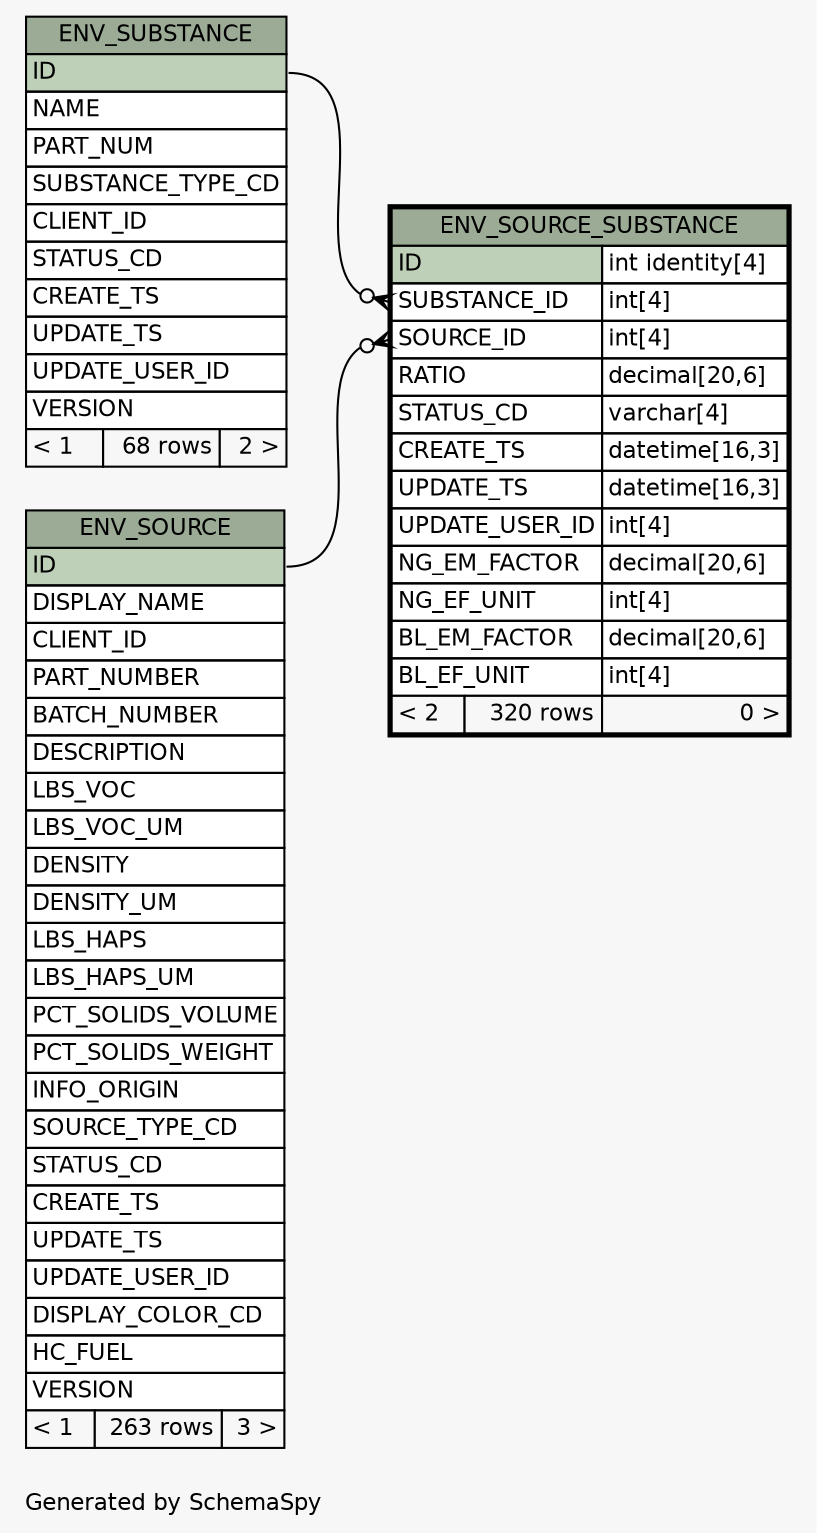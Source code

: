 // dot 2.28.0 on Windows 7 6.1
// SchemaSpy rev 590
digraph "oneDegreeRelationshipsDiagram" {
  graph [
    rankdir="RL"
    bgcolor="#f7f7f7"
    label="\nGenerated by SchemaSpy"
    labeljust="l"
    nodesep="0.18"
    ranksep="0.46"
    fontname="Helvetica"
    fontsize="11"
  ];
  node [
    fontname="Helvetica"
    fontsize="11"
    shape="plaintext"
  ];
  edge [
    arrowsize="0.8"
  ];
  "ENV_SOURCE_SUBSTANCE":"SOURCE_ID":w -> "ENV_SOURCE":"ID":e [arrowhead=none dir=back arrowtail=crowodot];
  "ENV_SOURCE_SUBSTANCE":"SUBSTANCE_ID":w -> "ENV_SUBSTANCE":"ID":e [arrowhead=none dir=back arrowtail=crowodot];
  "ENV_SOURCE" [
    label=<
    <TABLE BORDER="0" CELLBORDER="1" CELLSPACING="0" BGCOLOR="#ffffff">
      <TR><TD COLSPAN="3" BGCOLOR="#9bab96" ALIGN="CENTER">ENV_SOURCE</TD></TR>
      <TR><TD PORT="ID" COLSPAN="3" BGCOLOR="#bed1b8" ALIGN="LEFT">ID</TD></TR>
      <TR><TD PORT="DISPLAY_NAME" COLSPAN="3" ALIGN="LEFT">DISPLAY_NAME</TD></TR>
      <TR><TD PORT="CLIENT_ID" COLSPAN="3" ALIGN="LEFT">CLIENT_ID</TD></TR>
      <TR><TD PORT="PART_NUMBER" COLSPAN="3" ALIGN="LEFT">PART_NUMBER</TD></TR>
      <TR><TD PORT="BATCH_NUMBER" COLSPAN="3" ALIGN="LEFT">BATCH_NUMBER</TD></TR>
      <TR><TD PORT="DESCRIPTION" COLSPAN="3" ALIGN="LEFT">DESCRIPTION</TD></TR>
      <TR><TD PORT="LBS_VOC" COLSPAN="3" ALIGN="LEFT">LBS_VOC</TD></TR>
      <TR><TD PORT="LBS_VOC_UM" COLSPAN="3" ALIGN="LEFT">LBS_VOC_UM</TD></TR>
      <TR><TD PORT="DENSITY" COLSPAN="3" ALIGN="LEFT">DENSITY</TD></TR>
      <TR><TD PORT="DENSITY_UM" COLSPAN="3" ALIGN="LEFT">DENSITY_UM</TD></TR>
      <TR><TD PORT="LBS_HAPS" COLSPAN="3" ALIGN="LEFT">LBS_HAPS</TD></TR>
      <TR><TD PORT="LBS_HAPS_UM" COLSPAN="3" ALIGN="LEFT">LBS_HAPS_UM</TD></TR>
      <TR><TD PORT="PCT_SOLIDS_VOLUME" COLSPAN="3" ALIGN="LEFT">PCT_SOLIDS_VOLUME</TD></TR>
      <TR><TD PORT="PCT_SOLIDS_WEIGHT" COLSPAN="3" ALIGN="LEFT">PCT_SOLIDS_WEIGHT</TD></TR>
      <TR><TD PORT="INFO_ORIGIN" COLSPAN="3" ALIGN="LEFT">INFO_ORIGIN</TD></TR>
      <TR><TD PORT="SOURCE_TYPE_CD" COLSPAN="3" ALIGN="LEFT">SOURCE_TYPE_CD</TD></TR>
      <TR><TD PORT="STATUS_CD" COLSPAN="3" ALIGN="LEFT">STATUS_CD</TD></TR>
      <TR><TD PORT="CREATE_TS" COLSPAN="3" ALIGN="LEFT">CREATE_TS</TD></TR>
      <TR><TD PORT="UPDATE_TS" COLSPAN="3" ALIGN="LEFT">UPDATE_TS</TD></TR>
      <TR><TD PORT="UPDATE_USER_ID" COLSPAN="3" ALIGN="LEFT">UPDATE_USER_ID</TD></TR>
      <TR><TD PORT="DISPLAY_COLOR_CD" COLSPAN="3" ALIGN="LEFT">DISPLAY_COLOR_CD</TD></TR>
      <TR><TD PORT="HC_FUEL" COLSPAN="3" ALIGN="LEFT">HC_FUEL</TD></TR>
      <TR><TD PORT="VERSION" COLSPAN="3" ALIGN="LEFT">VERSION</TD></TR>
      <TR><TD ALIGN="LEFT" BGCOLOR="#f7f7f7">&lt; 1</TD><TD ALIGN="RIGHT" BGCOLOR="#f7f7f7">263 rows</TD><TD ALIGN="RIGHT" BGCOLOR="#f7f7f7">3 &gt;</TD></TR>
    </TABLE>>
    URL="ENV_SOURCE.html"
    tooltip="ENV_SOURCE"
  ];
  "ENV_SOURCE_SUBSTANCE" [
    label=<
    <TABLE BORDER="2" CELLBORDER="1" CELLSPACING="0" BGCOLOR="#ffffff">
      <TR><TD COLSPAN="3" BGCOLOR="#9bab96" ALIGN="CENTER">ENV_SOURCE_SUBSTANCE</TD></TR>
      <TR><TD PORT="ID" COLSPAN="2" BGCOLOR="#bed1b8" ALIGN="LEFT">ID</TD><TD PORT="ID.type" ALIGN="LEFT">int identity[4]</TD></TR>
      <TR><TD PORT="SUBSTANCE_ID" COLSPAN="2" ALIGN="LEFT">SUBSTANCE_ID</TD><TD PORT="SUBSTANCE_ID.type" ALIGN="LEFT">int[4]</TD></TR>
      <TR><TD PORT="SOURCE_ID" COLSPAN="2" ALIGN="LEFT">SOURCE_ID</TD><TD PORT="SOURCE_ID.type" ALIGN="LEFT">int[4]</TD></TR>
      <TR><TD PORT="RATIO" COLSPAN="2" ALIGN="LEFT">RATIO</TD><TD PORT="RATIO.type" ALIGN="LEFT">decimal[20,6]</TD></TR>
      <TR><TD PORT="STATUS_CD" COLSPAN="2" ALIGN="LEFT">STATUS_CD</TD><TD PORT="STATUS_CD.type" ALIGN="LEFT">varchar[4]</TD></TR>
      <TR><TD PORT="CREATE_TS" COLSPAN="2" ALIGN="LEFT">CREATE_TS</TD><TD PORT="CREATE_TS.type" ALIGN="LEFT">datetime[16,3]</TD></TR>
      <TR><TD PORT="UPDATE_TS" COLSPAN="2" ALIGN="LEFT">UPDATE_TS</TD><TD PORT="UPDATE_TS.type" ALIGN="LEFT">datetime[16,3]</TD></TR>
      <TR><TD PORT="UPDATE_USER_ID" COLSPAN="2" ALIGN="LEFT">UPDATE_USER_ID</TD><TD PORT="UPDATE_USER_ID.type" ALIGN="LEFT">int[4]</TD></TR>
      <TR><TD PORT="NG_EM_FACTOR" COLSPAN="2" ALIGN="LEFT">NG_EM_FACTOR</TD><TD PORT="NG_EM_FACTOR.type" ALIGN="LEFT">decimal[20,6]</TD></TR>
      <TR><TD PORT="NG_EF_UNIT" COLSPAN="2" ALIGN="LEFT">NG_EF_UNIT</TD><TD PORT="NG_EF_UNIT.type" ALIGN="LEFT">int[4]</TD></TR>
      <TR><TD PORT="BL_EM_FACTOR" COLSPAN="2" ALIGN="LEFT">BL_EM_FACTOR</TD><TD PORT="BL_EM_FACTOR.type" ALIGN="LEFT">decimal[20,6]</TD></TR>
      <TR><TD PORT="BL_EF_UNIT" COLSPAN="2" ALIGN="LEFT">BL_EF_UNIT</TD><TD PORT="BL_EF_UNIT.type" ALIGN="LEFT">int[4]</TD></TR>
      <TR><TD ALIGN="LEFT" BGCOLOR="#f7f7f7">&lt; 2</TD><TD ALIGN="RIGHT" BGCOLOR="#f7f7f7">320 rows</TD><TD ALIGN="RIGHT" BGCOLOR="#f7f7f7">0 &gt;</TD></TR>
    </TABLE>>
    URL="ENV_SOURCE_SUBSTANCE.html"
    tooltip="ENV_SOURCE_SUBSTANCE"
  ];
  "ENV_SUBSTANCE" [
    label=<
    <TABLE BORDER="0" CELLBORDER="1" CELLSPACING="0" BGCOLOR="#ffffff">
      <TR><TD COLSPAN="3" BGCOLOR="#9bab96" ALIGN="CENTER">ENV_SUBSTANCE</TD></TR>
      <TR><TD PORT="ID" COLSPAN="3" BGCOLOR="#bed1b8" ALIGN="LEFT">ID</TD></TR>
      <TR><TD PORT="NAME" COLSPAN="3" ALIGN="LEFT">NAME</TD></TR>
      <TR><TD PORT="PART_NUM" COLSPAN="3" ALIGN="LEFT">PART_NUM</TD></TR>
      <TR><TD PORT="SUBSTANCE_TYPE_CD" COLSPAN="3" ALIGN="LEFT">SUBSTANCE_TYPE_CD</TD></TR>
      <TR><TD PORT="CLIENT_ID" COLSPAN="3" ALIGN="LEFT">CLIENT_ID</TD></TR>
      <TR><TD PORT="STATUS_CD" COLSPAN="3" ALIGN="LEFT">STATUS_CD</TD></TR>
      <TR><TD PORT="CREATE_TS" COLSPAN="3" ALIGN="LEFT">CREATE_TS</TD></TR>
      <TR><TD PORT="UPDATE_TS" COLSPAN="3" ALIGN="LEFT">UPDATE_TS</TD></TR>
      <TR><TD PORT="UPDATE_USER_ID" COLSPAN="3" ALIGN="LEFT">UPDATE_USER_ID</TD></TR>
      <TR><TD PORT="VERSION" COLSPAN="3" ALIGN="LEFT">VERSION</TD></TR>
      <TR><TD ALIGN="LEFT" BGCOLOR="#f7f7f7">&lt; 1</TD><TD ALIGN="RIGHT" BGCOLOR="#f7f7f7">68 rows</TD><TD ALIGN="RIGHT" BGCOLOR="#f7f7f7">2 &gt;</TD></TR>
    </TABLE>>
    URL="ENV_SUBSTANCE.html"
    tooltip="ENV_SUBSTANCE"
  ];
}

